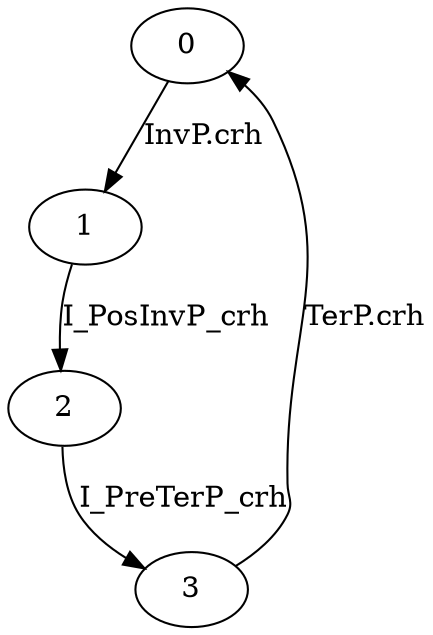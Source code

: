 digraph G {
  0 -> 1 [ label="InvP.crh" ];
  1 -> 2 [ label="I_PosInvP_crh" ];
  2 -> 3 [ label="I_PreTerP_crh" ];
  3 -> 0 [ label="TerP.crh" ];
}

